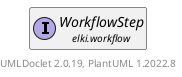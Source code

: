@startuml
    remove .*\.(Instance|Par|Parameterizer|Factory)$
    set namespaceSeparator none
    hide empty fields
    hide empty methods

    interface "<size:14>WorkflowStep\n<size:10>elki.workflow" as elki.workflow.WorkflowStep [[WorkflowStep.html]]

    center footer UMLDoclet 2.0.19, PlantUML 1.2022.8
@enduml
